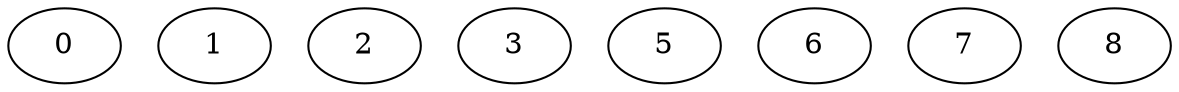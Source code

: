 digraph partitionSimple {
	graph [bb="0,0,558,36"];
	node [label="\N"];
	0	 [height=0.5,
		pos="27,18",
		width=0.75];
	1	 [height=0.5,
		pos="99,18",
		width=0.75];
	2	 [height=0.5,
		pos="171,18",
		width=0.75];
	3	 [height=0.5,
		pos="243,18",
		width=0.75];
	5	 [height=0.5,
		pos="315,18",
		width=0.75];
	6	 [height=0.5,
		pos="387,18",
		width=0.75];
	7	 [height=0.5,
		pos="459,18",
		width=0.75];
	8	 [height=0.5,
		pos="531,18",
		width=0.75];
}
